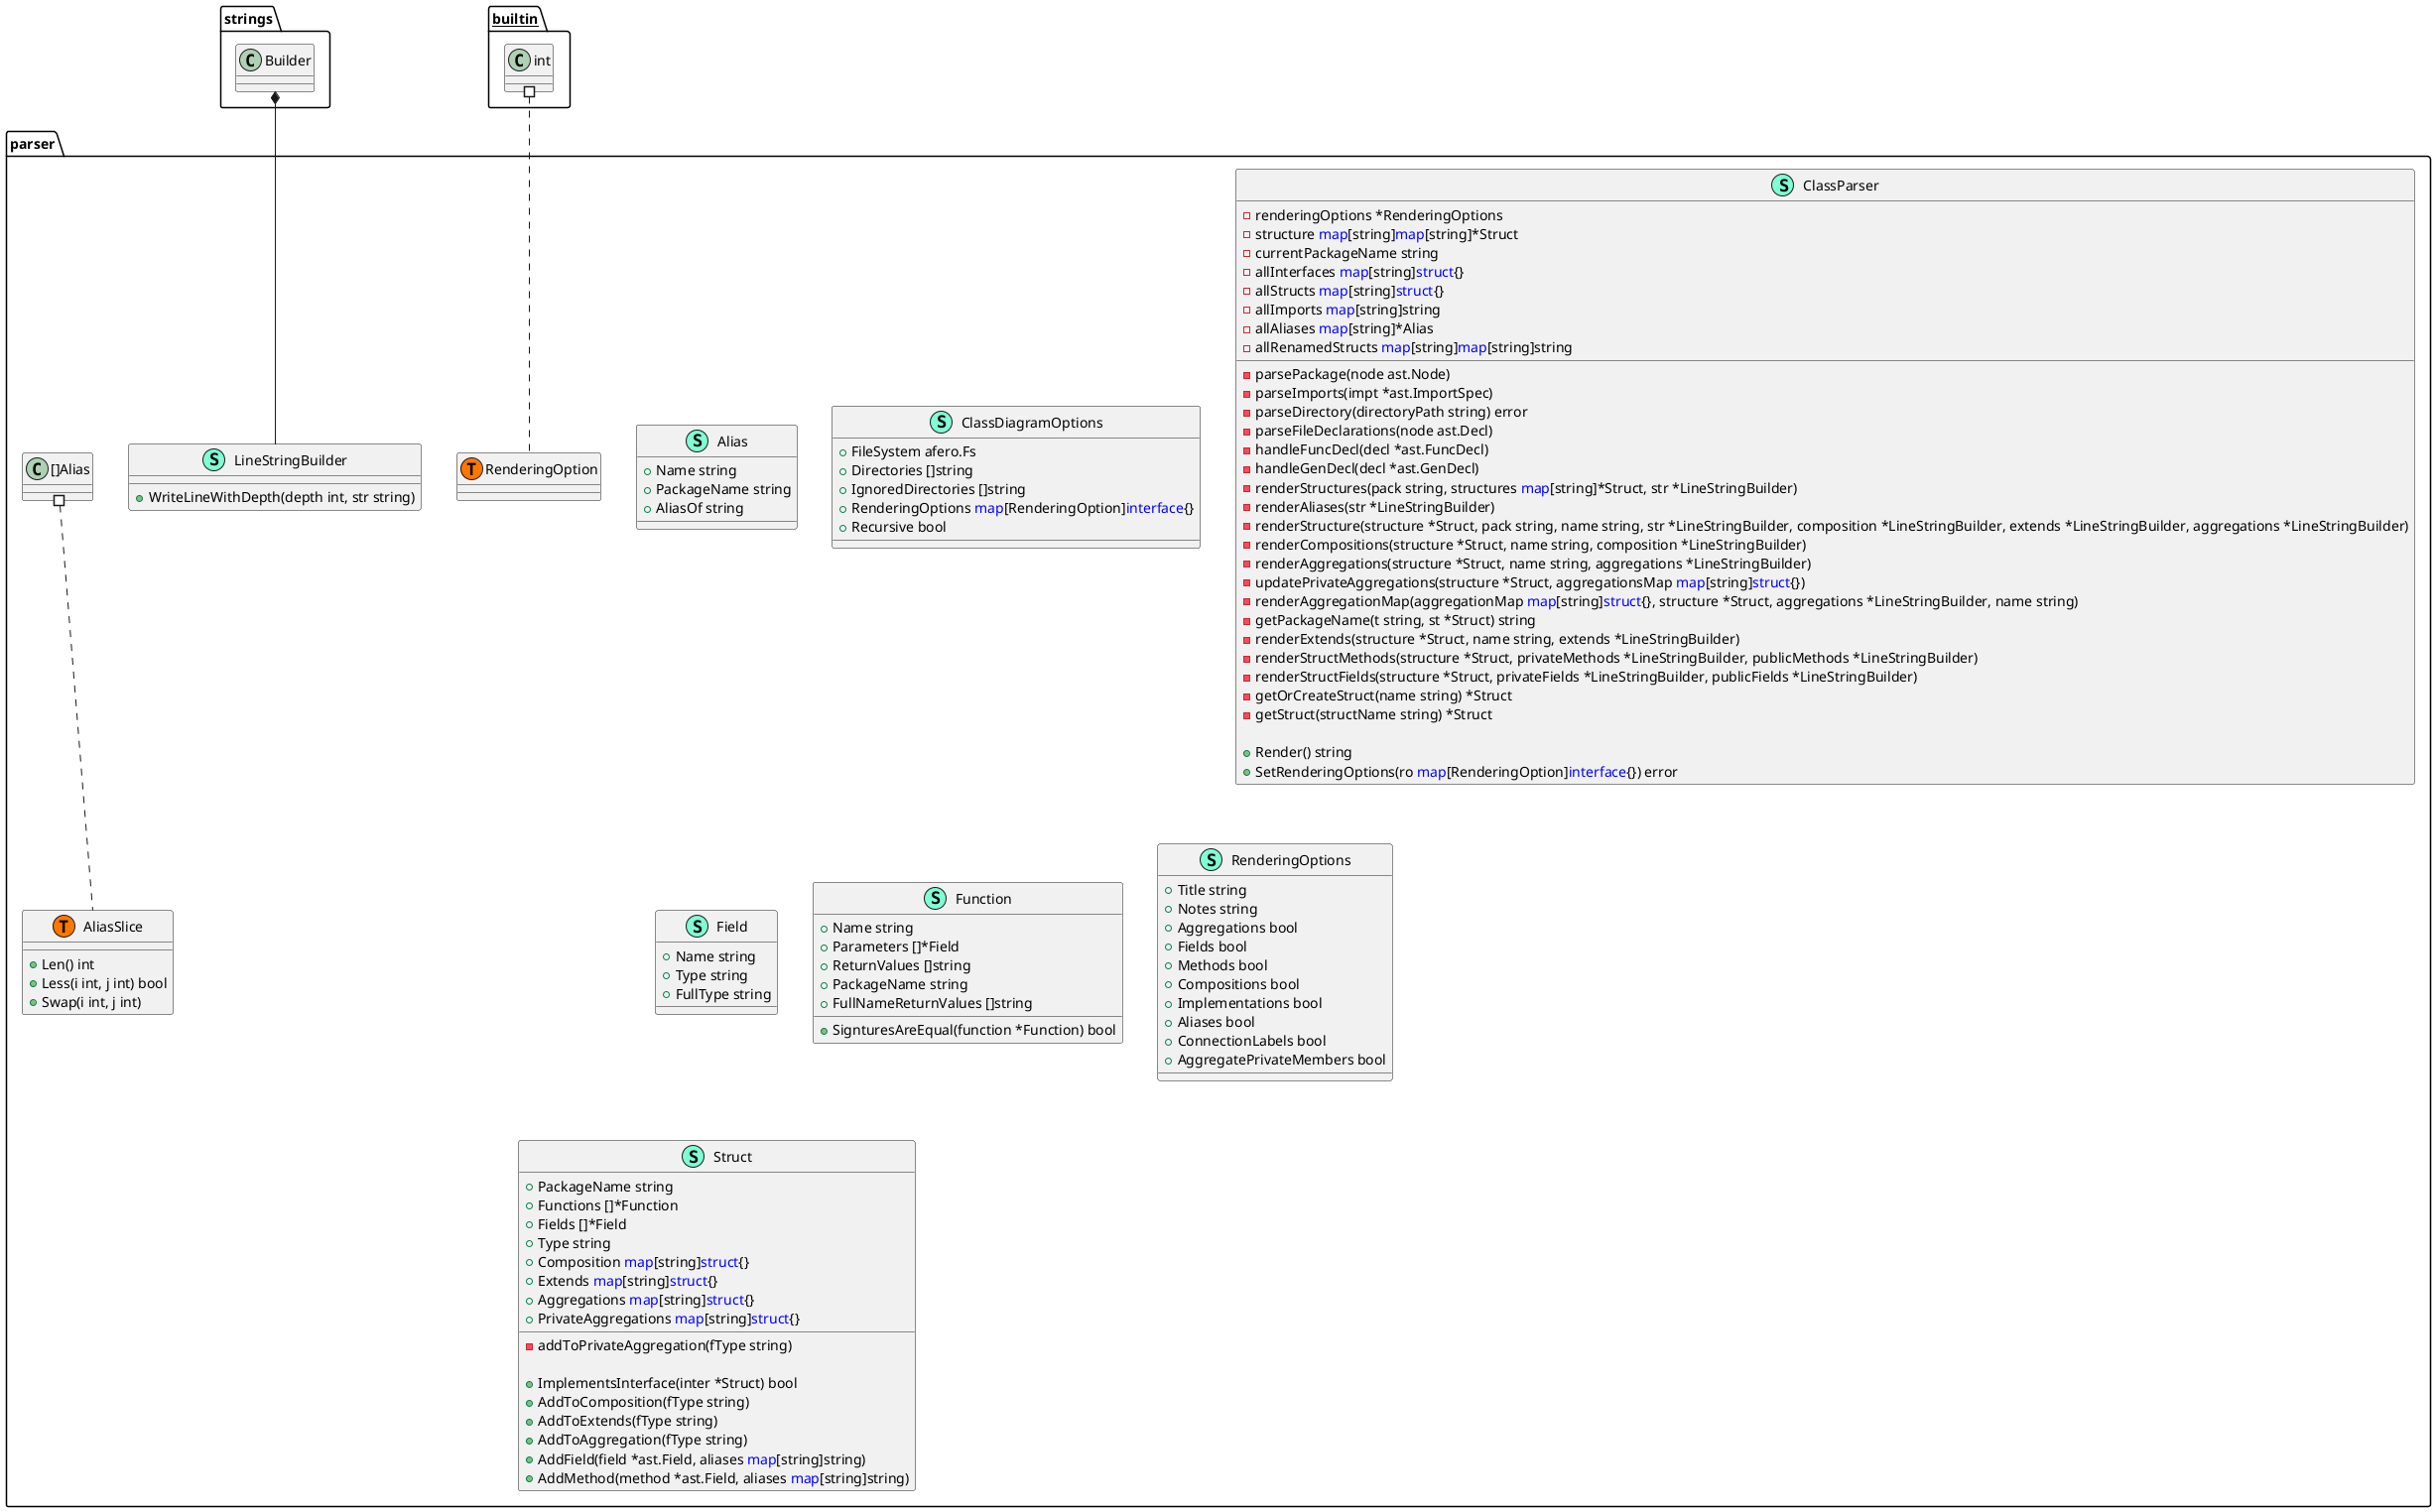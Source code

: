 @startuml
namespace parser {
    class Alias << (S,Aquamarine) >> {
        + Name string
        + PackageName string
        + AliasOf string

    }
    class AliasSlice << (S,Aquamarine) >> {
        + Len() int
        + Less(i int, j int) bool
        + Swap(i int, j int) 

    }
    class ClassDiagramOptions << (S,Aquamarine) >> {
        + FileSystem afero.Fs
        + Directories []string
        + IgnoredDirectories []string
        + RenderingOptions <font color=blue>map</font>[RenderingOption]<font color=blue>interface</font>{}
        + Recursive bool

    }
    class ClassParser << (S,Aquamarine) >> {
        - renderingOptions *RenderingOptions
        - structure <font color=blue>map</font>[string]<font color=blue>map</font>[string]*Struct
        - currentPackageName string
        - allInterfaces <font color=blue>map</font>[string]<font color=blue>struct</font>{}
        - allStructs <font color=blue>map</font>[string]<font color=blue>struct</font>{}
        - allImports <font color=blue>map</font>[string]string
        - allAliases <font color=blue>map</font>[string]*Alias
        - allRenamedStructs <font color=blue>map</font>[string]<font color=blue>map</font>[string]string

        - parsePackage(node ast.Node) 
        - parseImports(impt *ast.ImportSpec) 
        - parseDirectory(directoryPath string) error
        - parseFileDeclarations(node ast.Decl) 
        - handleFuncDecl(decl *ast.FuncDecl) 
        - handleGenDecl(decl *ast.GenDecl) 
        - renderStructures(pack string, structures <font color=blue>map</font>[string]*Struct, str *LineStringBuilder) 
        - renderAliases(str *LineStringBuilder) 
        - renderStructure(structure *Struct, pack string, name string, str *LineStringBuilder, composition *LineStringBuilder, extends *LineStringBuilder, aggregations *LineStringBuilder) 
        - renderCompositions(structure *Struct, name string, composition *LineStringBuilder) 
        - renderAggregations(structure *Struct, name string, aggregations *LineStringBuilder) 
        - updatePrivateAggregations(structure *Struct, aggregationsMap <font color=blue>map</font>[string]<font color=blue>struct</font>{}) 
        - renderAggregationMap(aggregationMap <font color=blue>map</font>[string]<font color=blue>struct</font>{}, structure *Struct, aggregations *LineStringBuilder, name string) 
        - getPackageName(t string, st *Struct) string
        - renderExtends(structure *Struct, name string, extends *LineStringBuilder) 
        - renderStructMethods(structure *Struct, privateMethods *LineStringBuilder, publicMethods *LineStringBuilder) 
        - renderStructFields(structure *Struct, privateFields *LineStringBuilder, publicFields *LineStringBuilder) 
        - getOrCreateStruct(name string) *Struct
        - getStruct(structName string) *Struct

        + Render() string
        + SetRenderingOptions(ro <font color=blue>map</font>[RenderingOption]<font color=blue>interface</font>{}) error

    }
    class Field << (S,Aquamarine) >> {
        + Name string
        + Type string
        + FullType string

    }
    class Function << (S,Aquamarine) >> {
        + Name string
        + Parameters []*Field
        + ReturnValues []string
        + PackageName string
        + FullNameReturnValues []string

        + SignturesAreEqual(function *Function) bool

    }
    class LineStringBuilder << (S,Aquamarine) >> {
        + WriteLineWithDepth(depth int, str string) 

    }
    class RenderingOptions << (S,Aquamarine) >> {
        + Title string
        + Notes string
        + Aggregations bool
        + Fields bool
        + Methods bool
        + Compositions bool
        + Implementations bool
        + Aliases bool
        + ConnectionLabels bool
        + AggregatePrivateMembers bool

    }
    class Struct << (S,Aquamarine) >> {
        + PackageName string
        + Functions []*Function
        + Fields []*Field
        + Type string
        + Composition <font color=blue>map</font>[string]<font color=blue>struct</font>{}
        + Extends <font color=blue>map</font>[string]<font color=blue>struct</font>{}
        + Aggregations <font color=blue>map</font>[string]<font color=blue>struct</font>{}
        + PrivateAggregations <font color=blue>map</font>[string]<font color=blue>struct</font>{}

        - addToPrivateAggregation(fType string) 

        + ImplementsInterface(inter *Struct) bool
        + AddToComposition(fType string) 
        + AddToExtends(fType string) 
        + AddToAggregation(fType string) 
        + AddField(field *ast.Field, aliases <font color=blue>map</font>[string]string) 
        + AddMethod(method *ast.Field, aliases <font color=blue>map</font>[string]string) 

    }
    class parser.AliasSlice << (T, #FF7700) >>  {
    }
    class parser.RenderingOption << (T, #FF7700) >>  {
    }
}
"strings.Builder" *-- "parser.LineStringBuilder"


"__builtin__.int" #.. "parser.RenderingOption"
"parser.[]Alias" #.. "parser.AliasSlice"
@enduml
